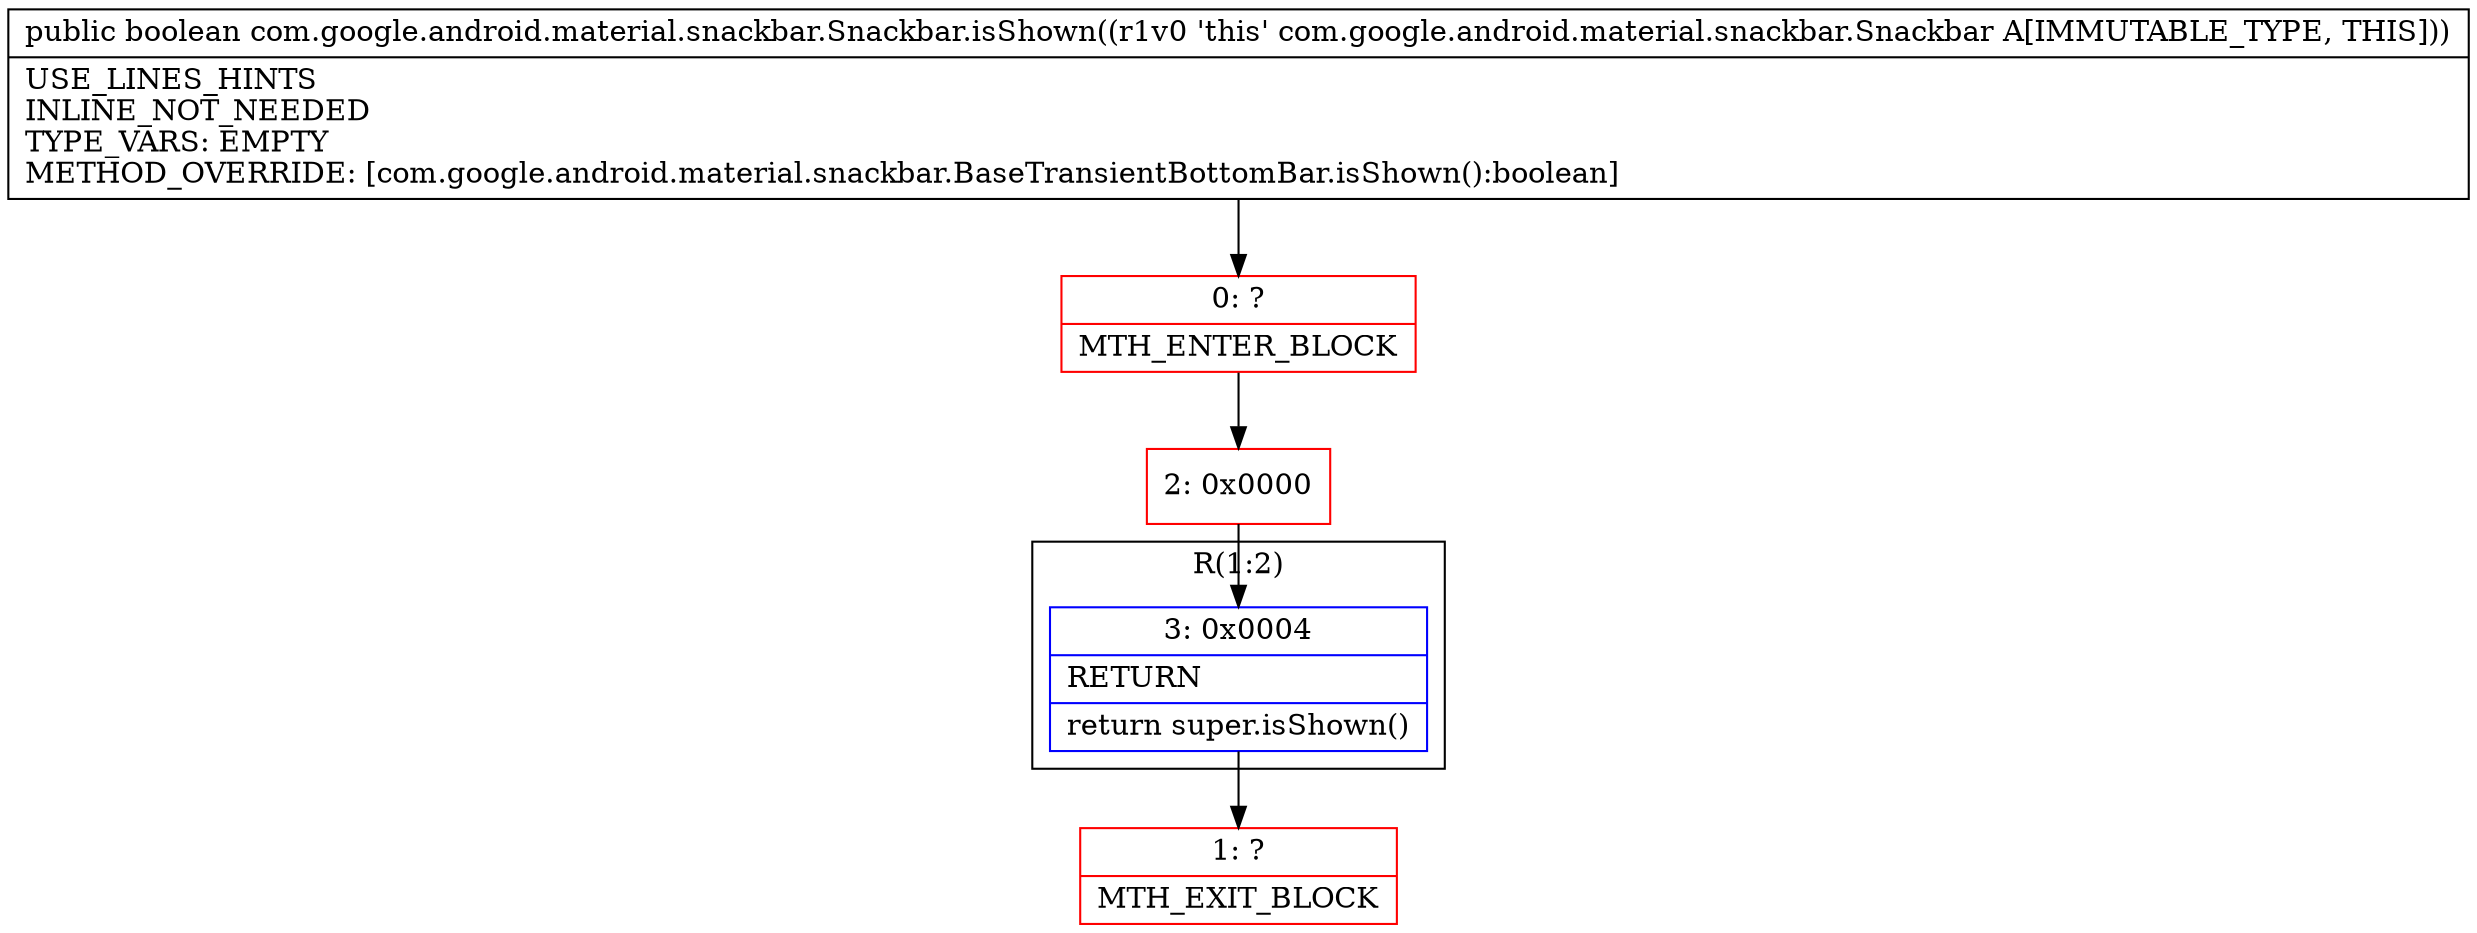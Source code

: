 digraph "CFG forcom.google.android.material.snackbar.Snackbar.isShown()Z" {
subgraph cluster_Region_71733871 {
label = "R(1:2)";
node [shape=record,color=blue];
Node_3 [shape=record,label="{3\:\ 0x0004|RETURN\l|return super.isShown()\l}"];
}
Node_0 [shape=record,color=red,label="{0\:\ ?|MTH_ENTER_BLOCK\l}"];
Node_2 [shape=record,color=red,label="{2\:\ 0x0000}"];
Node_1 [shape=record,color=red,label="{1\:\ ?|MTH_EXIT_BLOCK\l}"];
MethodNode[shape=record,label="{public boolean com.google.android.material.snackbar.Snackbar.isShown((r1v0 'this' com.google.android.material.snackbar.Snackbar A[IMMUTABLE_TYPE, THIS]))  | USE_LINES_HINTS\lINLINE_NOT_NEEDED\lTYPE_VARS: EMPTY\lMETHOD_OVERRIDE: [com.google.android.material.snackbar.BaseTransientBottomBar.isShown():boolean]\l}"];
MethodNode -> Node_0;Node_3 -> Node_1;
Node_0 -> Node_2;
Node_2 -> Node_3;
}


